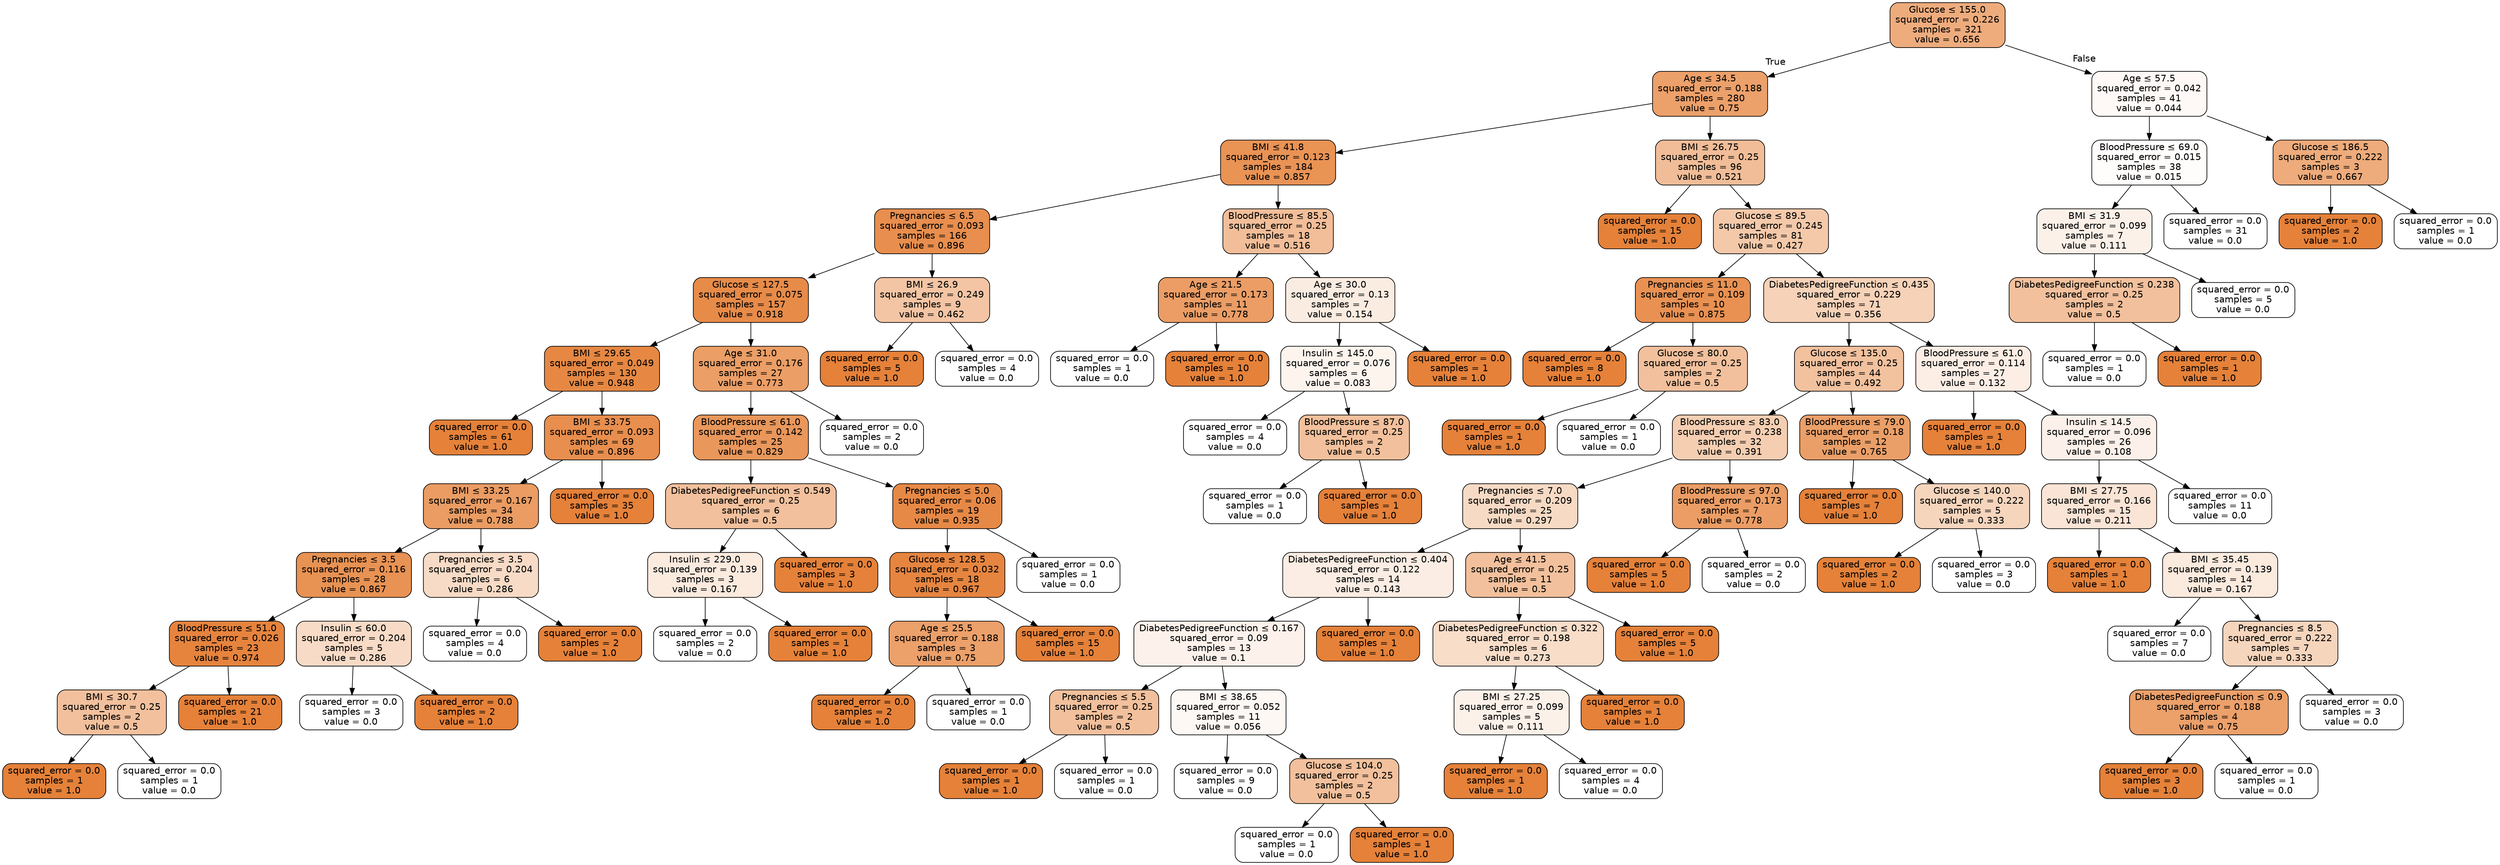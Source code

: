 digraph Tree {
node [shape=box, style="filled, rounded", color="black", fontname="helvetica"] ;
edge [fontname="helvetica"] ;
0 [label=<Glucose &le; 155.0<br/>squared_error = 0.226<br/>samples = 321<br/>value = 0.656>, fillcolor="#eeac7d"] ;
1 [label=<Age &le; 34.5<br/>squared_error = 0.188<br/>samples = 280<br/>value = 0.75>, fillcolor="#eca06a"] ;
0 -> 1 [labeldistance=2.5, labelangle=45, headlabel="True"] ;
2 [label=<BMI &le; 41.8<br/>squared_error = 0.123<br/>samples = 184<br/>value = 0.857>, fillcolor="#e99355"] ;
1 -> 2 ;
3 [label=<Pregnancies &le; 6.5<br/>squared_error = 0.093<br/>samples = 166<br/>value = 0.896>, fillcolor="#e88e4e"] ;
2 -> 3 ;
4 [label=<Glucose &le; 127.5<br/>squared_error = 0.075<br/>samples = 157<br/>value = 0.918>, fillcolor="#e78b49"] ;
3 -> 4 ;
5 [label=<BMI &le; 29.65<br/>squared_error = 0.049<br/>samples = 130<br/>value = 0.948>, fillcolor="#e68843"] ;
4 -> 5 ;
6 [label=<squared_error = 0.0<br/>samples = 61<br/>value = 1.0>, fillcolor="#e58139"] ;
5 -> 6 ;
7 [label=<BMI &le; 33.75<br/>squared_error = 0.093<br/>samples = 69<br/>value = 0.896>, fillcolor="#e88e4e"] ;
5 -> 7 ;
8 [label=<BMI &le; 33.25<br/>squared_error = 0.167<br/>samples = 34<br/>value = 0.788>, fillcolor="#ea9c63"] ;
7 -> 8 ;
9 [label=<Pregnancies &le; 3.5<br/>squared_error = 0.116<br/>samples = 28<br/>value = 0.867>, fillcolor="#e89253"] ;
8 -> 9 ;
10 [label=<BloodPressure &le; 51.0<br/>squared_error = 0.026<br/>samples = 23<br/>value = 0.974>, fillcolor="#e6843e"] ;
9 -> 10 ;
11 [label=<BMI &le; 30.7<br/>squared_error = 0.25<br/>samples = 2<br/>value = 0.5>, fillcolor="#f2c09c"] ;
10 -> 11 ;
12 [label=<squared_error = 0.0<br/>samples = 1<br/>value = 1.0>, fillcolor="#e58139"] ;
11 -> 12 ;
13 [label=<squared_error = 0.0<br/>samples = 1<br/>value = 0.0>, fillcolor="#ffffff"] ;
11 -> 13 ;
14 [label=<squared_error = 0.0<br/>samples = 21<br/>value = 1.0>, fillcolor="#e58139"] ;
10 -> 14 ;
15 [label=<Insulin &le; 60.0<br/>squared_error = 0.204<br/>samples = 5<br/>value = 0.286>, fillcolor="#f8dbc6"] ;
9 -> 15 ;
16 [label=<squared_error = 0.0<br/>samples = 3<br/>value = 0.0>, fillcolor="#ffffff"] ;
15 -> 16 ;
17 [label=<squared_error = 0.0<br/>samples = 2<br/>value = 1.0>, fillcolor="#e58139"] ;
15 -> 17 ;
18 [label=<Pregnancies &le; 3.5<br/>squared_error = 0.204<br/>samples = 6<br/>value = 0.286>, fillcolor="#f8dbc6"] ;
8 -> 18 ;
19 [label=<squared_error = 0.0<br/>samples = 4<br/>value = 0.0>, fillcolor="#ffffff"] ;
18 -> 19 ;
20 [label=<squared_error = 0.0<br/>samples = 2<br/>value = 1.0>, fillcolor="#e58139"] ;
18 -> 20 ;
21 [label=<squared_error = 0.0<br/>samples = 35<br/>value = 1.0>, fillcolor="#e58139"] ;
7 -> 21 ;
22 [label=<Age &le; 31.0<br/>squared_error = 0.176<br/>samples = 27<br/>value = 0.773>, fillcolor="#eb9e66"] ;
4 -> 22 ;
23 [label=<BloodPressure &le; 61.0<br/>squared_error = 0.142<br/>samples = 25<br/>value = 0.829>, fillcolor="#e9975b"] ;
22 -> 23 ;
24 [label=<DiabetesPedigreeFunction &le; 0.549<br/>squared_error = 0.25<br/>samples = 6<br/>value = 0.5>, fillcolor="#f2c09c"] ;
23 -> 24 ;
25 [label=<Insulin &le; 229.0<br/>squared_error = 0.139<br/>samples = 3<br/>value = 0.167>, fillcolor="#fbeade"] ;
24 -> 25 ;
26 [label=<squared_error = 0.0<br/>samples = 2<br/>value = 0.0>, fillcolor="#ffffff"] ;
25 -> 26 ;
27 [label=<squared_error = 0.0<br/>samples = 1<br/>value = 1.0>, fillcolor="#e58139"] ;
25 -> 27 ;
28 [label=<squared_error = 0.0<br/>samples = 3<br/>value = 1.0>, fillcolor="#e58139"] ;
24 -> 28 ;
29 [label=<Pregnancies &le; 5.0<br/>squared_error = 0.06<br/>samples = 19<br/>value = 0.935>, fillcolor="#e78946"] ;
23 -> 29 ;
30 [label=<Glucose &le; 128.5<br/>squared_error = 0.032<br/>samples = 18<br/>value = 0.967>, fillcolor="#e68540"] ;
29 -> 30 ;
31 [label=<Age &le; 25.5<br/>squared_error = 0.188<br/>samples = 3<br/>value = 0.75>, fillcolor="#eca06a"] ;
30 -> 31 ;
32 [label=<squared_error = 0.0<br/>samples = 2<br/>value = 1.0>, fillcolor="#e58139"] ;
31 -> 32 ;
33 [label=<squared_error = 0.0<br/>samples = 1<br/>value = 0.0>, fillcolor="#ffffff"] ;
31 -> 33 ;
34 [label=<squared_error = 0.0<br/>samples = 15<br/>value = 1.0>, fillcolor="#e58139"] ;
30 -> 34 ;
35 [label=<squared_error = 0.0<br/>samples = 1<br/>value = 0.0>, fillcolor="#ffffff"] ;
29 -> 35 ;
36 [label=<squared_error = 0.0<br/>samples = 2<br/>value = 0.0>, fillcolor="#ffffff"] ;
22 -> 36 ;
37 [label=<BMI &le; 26.9<br/>squared_error = 0.249<br/>samples = 9<br/>value = 0.462>, fillcolor="#f3c5a4"] ;
3 -> 37 ;
38 [label=<squared_error = 0.0<br/>samples = 5<br/>value = 1.0>, fillcolor="#e58139"] ;
37 -> 38 ;
39 [label=<squared_error = 0.0<br/>samples = 4<br/>value = 0.0>, fillcolor="#ffffff"] ;
37 -> 39 ;
40 [label=<BloodPressure &le; 85.5<br/>squared_error = 0.25<br/>samples = 18<br/>value = 0.516>, fillcolor="#f2be99"] ;
2 -> 40 ;
41 [label=<Age &le; 21.5<br/>squared_error = 0.173<br/>samples = 11<br/>value = 0.778>, fillcolor="#eb9d65"] ;
40 -> 41 ;
42 [label=<squared_error = 0.0<br/>samples = 1<br/>value = 0.0>, fillcolor="#ffffff"] ;
41 -> 42 ;
43 [label=<squared_error = 0.0<br/>samples = 10<br/>value = 1.0>, fillcolor="#e58139"] ;
41 -> 43 ;
44 [label=<Age &le; 30.0<br/>squared_error = 0.13<br/>samples = 7<br/>value = 0.154>, fillcolor="#fbece1"] ;
40 -> 44 ;
45 [label=<Insulin &le; 145.0<br/>squared_error = 0.076<br/>samples = 6<br/>value = 0.083>, fillcolor="#fdf4ee"] ;
44 -> 45 ;
46 [label=<squared_error = 0.0<br/>samples = 4<br/>value = 0.0>, fillcolor="#ffffff"] ;
45 -> 46 ;
47 [label=<BloodPressure &le; 87.0<br/>squared_error = 0.25<br/>samples = 2<br/>value = 0.5>, fillcolor="#f2c09c"] ;
45 -> 47 ;
48 [label=<squared_error = 0.0<br/>samples = 1<br/>value = 0.0>, fillcolor="#ffffff"] ;
47 -> 48 ;
49 [label=<squared_error = 0.0<br/>samples = 1<br/>value = 1.0>, fillcolor="#e58139"] ;
47 -> 49 ;
50 [label=<squared_error = 0.0<br/>samples = 1<br/>value = 1.0>, fillcolor="#e58139"] ;
44 -> 50 ;
51 [label=<BMI &le; 26.75<br/>squared_error = 0.25<br/>samples = 96<br/>value = 0.521>, fillcolor="#f1bd98"] ;
1 -> 51 ;
52 [label=<squared_error = 0.0<br/>samples = 15<br/>value = 1.0>, fillcolor="#e58139"] ;
51 -> 52 ;
53 [label=<Glucose &le; 89.5<br/>squared_error = 0.245<br/>samples = 81<br/>value = 0.427>, fillcolor="#f4c9aa"] ;
51 -> 53 ;
54 [label=<Pregnancies &le; 11.0<br/>squared_error = 0.109<br/>samples = 10<br/>value = 0.875>, fillcolor="#e89152"] ;
53 -> 54 ;
55 [label=<squared_error = 0.0<br/>samples = 8<br/>value = 1.0>, fillcolor="#e58139"] ;
54 -> 55 ;
56 [label=<Glucose &le; 80.0<br/>squared_error = 0.25<br/>samples = 2<br/>value = 0.5>, fillcolor="#f2c09c"] ;
54 -> 56 ;
57 [label=<squared_error = 0.0<br/>samples = 1<br/>value = 1.0>, fillcolor="#e58139"] ;
56 -> 57 ;
58 [label=<squared_error = 0.0<br/>samples = 1<br/>value = 0.0>, fillcolor="#ffffff"] ;
56 -> 58 ;
59 [label=<DiabetesPedigreeFunction &le; 0.435<br/>squared_error = 0.229<br/>samples = 71<br/>value = 0.356>, fillcolor="#f6d2b8"] ;
53 -> 59 ;
60 [label=<Glucose &le; 135.0<br/>squared_error = 0.25<br/>samples = 44<br/>value = 0.492>, fillcolor="#f2c19e"] ;
59 -> 60 ;
61 [label=<BloodPressure &le; 83.0<br/>squared_error = 0.238<br/>samples = 32<br/>value = 0.391>, fillcolor="#f5ceb2"] ;
60 -> 61 ;
62 [label=<Pregnancies &le; 7.0<br/>squared_error = 0.209<br/>samples = 25<br/>value = 0.297>, fillcolor="#f7dac4"] ;
61 -> 62 ;
63 [label=<DiabetesPedigreeFunction &le; 0.404<br/>squared_error = 0.122<br/>samples = 14<br/>value = 0.143>, fillcolor="#fbede3"] ;
62 -> 63 ;
64 [label=<DiabetesPedigreeFunction &le; 0.167<br/>squared_error = 0.09<br/>samples = 13<br/>value = 0.1>, fillcolor="#fcf2eb"] ;
63 -> 64 ;
65 [label=<Pregnancies &le; 5.5<br/>squared_error = 0.25<br/>samples = 2<br/>value = 0.5>, fillcolor="#f2c09c"] ;
64 -> 65 ;
66 [label=<squared_error = 0.0<br/>samples = 1<br/>value = 1.0>, fillcolor="#e58139"] ;
65 -> 66 ;
67 [label=<squared_error = 0.0<br/>samples = 1<br/>value = 0.0>, fillcolor="#ffffff"] ;
65 -> 67 ;
68 [label=<BMI &le; 38.65<br/>squared_error = 0.052<br/>samples = 11<br/>value = 0.056>, fillcolor="#fef8f4"] ;
64 -> 68 ;
69 [label=<squared_error = 0.0<br/>samples = 9<br/>value = 0.0>, fillcolor="#ffffff"] ;
68 -> 69 ;
70 [label=<Glucose &le; 104.0<br/>squared_error = 0.25<br/>samples = 2<br/>value = 0.5>, fillcolor="#f2c09c"] ;
68 -> 70 ;
71 [label=<squared_error = 0.0<br/>samples = 1<br/>value = 0.0>, fillcolor="#ffffff"] ;
70 -> 71 ;
72 [label=<squared_error = 0.0<br/>samples = 1<br/>value = 1.0>, fillcolor="#e58139"] ;
70 -> 72 ;
73 [label=<squared_error = 0.0<br/>samples = 1<br/>value = 1.0>, fillcolor="#e58139"] ;
63 -> 73 ;
74 [label=<Age &le; 41.5<br/>squared_error = 0.25<br/>samples = 11<br/>value = 0.5>, fillcolor="#f2c09c"] ;
62 -> 74 ;
75 [label=<DiabetesPedigreeFunction &le; 0.322<br/>squared_error = 0.198<br/>samples = 6<br/>value = 0.273>, fillcolor="#f8ddc9"] ;
74 -> 75 ;
76 [label=<BMI &le; 27.25<br/>squared_error = 0.099<br/>samples = 5<br/>value = 0.111>, fillcolor="#fcf1e9"] ;
75 -> 76 ;
77 [label=<squared_error = 0.0<br/>samples = 1<br/>value = 1.0>, fillcolor="#e58139"] ;
76 -> 77 ;
78 [label=<squared_error = 0.0<br/>samples = 4<br/>value = 0.0>, fillcolor="#ffffff"] ;
76 -> 78 ;
79 [label=<squared_error = 0.0<br/>samples = 1<br/>value = 1.0>, fillcolor="#e58139"] ;
75 -> 79 ;
80 [label=<squared_error = 0.0<br/>samples = 5<br/>value = 1.0>, fillcolor="#e58139"] ;
74 -> 80 ;
81 [label=<BloodPressure &le; 97.0<br/>squared_error = 0.173<br/>samples = 7<br/>value = 0.778>, fillcolor="#eb9d65"] ;
61 -> 81 ;
82 [label=<squared_error = 0.0<br/>samples = 5<br/>value = 1.0>, fillcolor="#e58139"] ;
81 -> 82 ;
83 [label=<squared_error = 0.0<br/>samples = 2<br/>value = 0.0>, fillcolor="#ffffff"] ;
81 -> 83 ;
84 [label=<BloodPressure &le; 79.0<br/>squared_error = 0.18<br/>samples = 12<br/>value = 0.765>, fillcolor="#eb9f68"] ;
60 -> 84 ;
85 [label=<squared_error = 0.0<br/>samples = 7<br/>value = 1.0>, fillcolor="#e58139"] ;
84 -> 85 ;
86 [label=<Glucose &le; 140.0<br/>squared_error = 0.222<br/>samples = 5<br/>value = 0.333>, fillcolor="#f6d5bd"] ;
84 -> 86 ;
87 [label=<squared_error = 0.0<br/>samples = 2<br/>value = 1.0>, fillcolor="#e58139"] ;
86 -> 87 ;
88 [label=<squared_error = 0.0<br/>samples = 3<br/>value = 0.0>, fillcolor="#ffffff"] ;
86 -> 88 ;
89 [label=<BloodPressure &le; 61.0<br/>squared_error = 0.114<br/>samples = 27<br/>value = 0.132>, fillcolor="#fceee5"] ;
59 -> 89 ;
90 [label=<squared_error = 0.0<br/>samples = 1<br/>value = 1.0>, fillcolor="#e58139"] ;
89 -> 90 ;
91 [label=<Insulin &le; 14.5<br/>squared_error = 0.096<br/>samples = 26<br/>value = 0.108>, fillcolor="#fcf1ea"] ;
89 -> 91 ;
92 [label=<BMI &le; 27.75<br/>squared_error = 0.166<br/>samples = 15<br/>value = 0.211>, fillcolor="#fae4d5"] ;
91 -> 92 ;
93 [label=<squared_error = 0.0<br/>samples = 1<br/>value = 1.0>, fillcolor="#e58139"] ;
92 -> 93 ;
94 [label=<BMI &le; 35.45<br/>squared_error = 0.139<br/>samples = 14<br/>value = 0.167>, fillcolor="#fbeade"] ;
92 -> 94 ;
95 [label=<squared_error = 0.0<br/>samples = 7<br/>value = 0.0>, fillcolor="#ffffff"] ;
94 -> 95 ;
96 [label=<Pregnancies &le; 8.5<br/>squared_error = 0.222<br/>samples = 7<br/>value = 0.333>, fillcolor="#f6d5bd"] ;
94 -> 96 ;
97 [label=<DiabetesPedigreeFunction &le; 0.9<br/>squared_error = 0.188<br/>samples = 4<br/>value = 0.75>, fillcolor="#eca06a"] ;
96 -> 97 ;
98 [label=<squared_error = 0.0<br/>samples = 3<br/>value = 1.0>, fillcolor="#e58139"] ;
97 -> 98 ;
99 [label=<squared_error = 0.0<br/>samples = 1<br/>value = 0.0>, fillcolor="#ffffff"] ;
97 -> 99 ;
100 [label=<squared_error = 0.0<br/>samples = 3<br/>value = 0.0>, fillcolor="#ffffff"] ;
96 -> 100 ;
101 [label=<squared_error = 0.0<br/>samples = 11<br/>value = 0.0>, fillcolor="#ffffff"] ;
91 -> 101 ;
102 [label=<Age &le; 57.5<br/>squared_error = 0.042<br/>samples = 41<br/>value = 0.044>, fillcolor="#fef9f6"] ;
0 -> 102 [labeldistance=2.5, labelangle=-45, headlabel="False"] ;
103 [label=<BloodPressure &le; 69.0<br/>squared_error = 0.015<br/>samples = 38<br/>value = 0.015>, fillcolor="#fffdfc"] ;
102 -> 103 ;
104 [label=<BMI &le; 31.9<br/>squared_error = 0.099<br/>samples = 7<br/>value = 0.111>, fillcolor="#fcf1e9"] ;
103 -> 104 ;
105 [label=<DiabetesPedigreeFunction &le; 0.238<br/>squared_error = 0.25<br/>samples = 2<br/>value = 0.5>, fillcolor="#f2c09c"] ;
104 -> 105 ;
106 [label=<squared_error = 0.0<br/>samples = 1<br/>value = 0.0>, fillcolor="#ffffff"] ;
105 -> 106 ;
107 [label=<squared_error = 0.0<br/>samples = 1<br/>value = 1.0>, fillcolor="#e58139"] ;
105 -> 107 ;
108 [label=<squared_error = 0.0<br/>samples = 5<br/>value = 0.0>, fillcolor="#ffffff"] ;
104 -> 108 ;
109 [label=<squared_error = 0.0<br/>samples = 31<br/>value = 0.0>, fillcolor="#ffffff"] ;
103 -> 109 ;
110 [label=<Glucose &le; 186.5<br/>squared_error = 0.222<br/>samples = 3<br/>value = 0.667>, fillcolor="#eeab7b"] ;
102 -> 110 ;
111 [label=<squared_error = 0.0<br/>samples = 2<br/>value = 1.0>, fillcolor="#e58139"] ;
110 -> 111 ;
112 [label=<squared_error = 0.0<br/>samples = 1<br/>value = 0.0>, fillcolor="#ffffff"] ;
110 -> 112 ;
}
